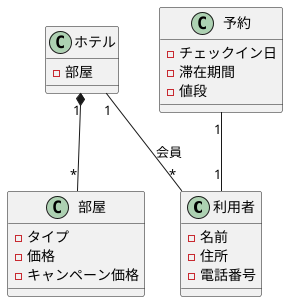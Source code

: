 @startuml ユースケース図
'ホテルには部屋が複数個（いくつかは不明）あります。
'ホテルには利用者が会員として登録されています。
'利用者は部屋を予約します。
class 利用者 {
-名前
-住所
-電話番号
}

class ホテル {
-部屋
}

class 部屋 {
-タイプ
-価格
-キャンペーン価格
}

class 予約 {
-チェックイン日
-滞在期間
-値段
}

ホテル "1"*--"*" 部屋
ホテル "1"--"*" 利用者 :会員
予約 "1"--"1" 利用者
